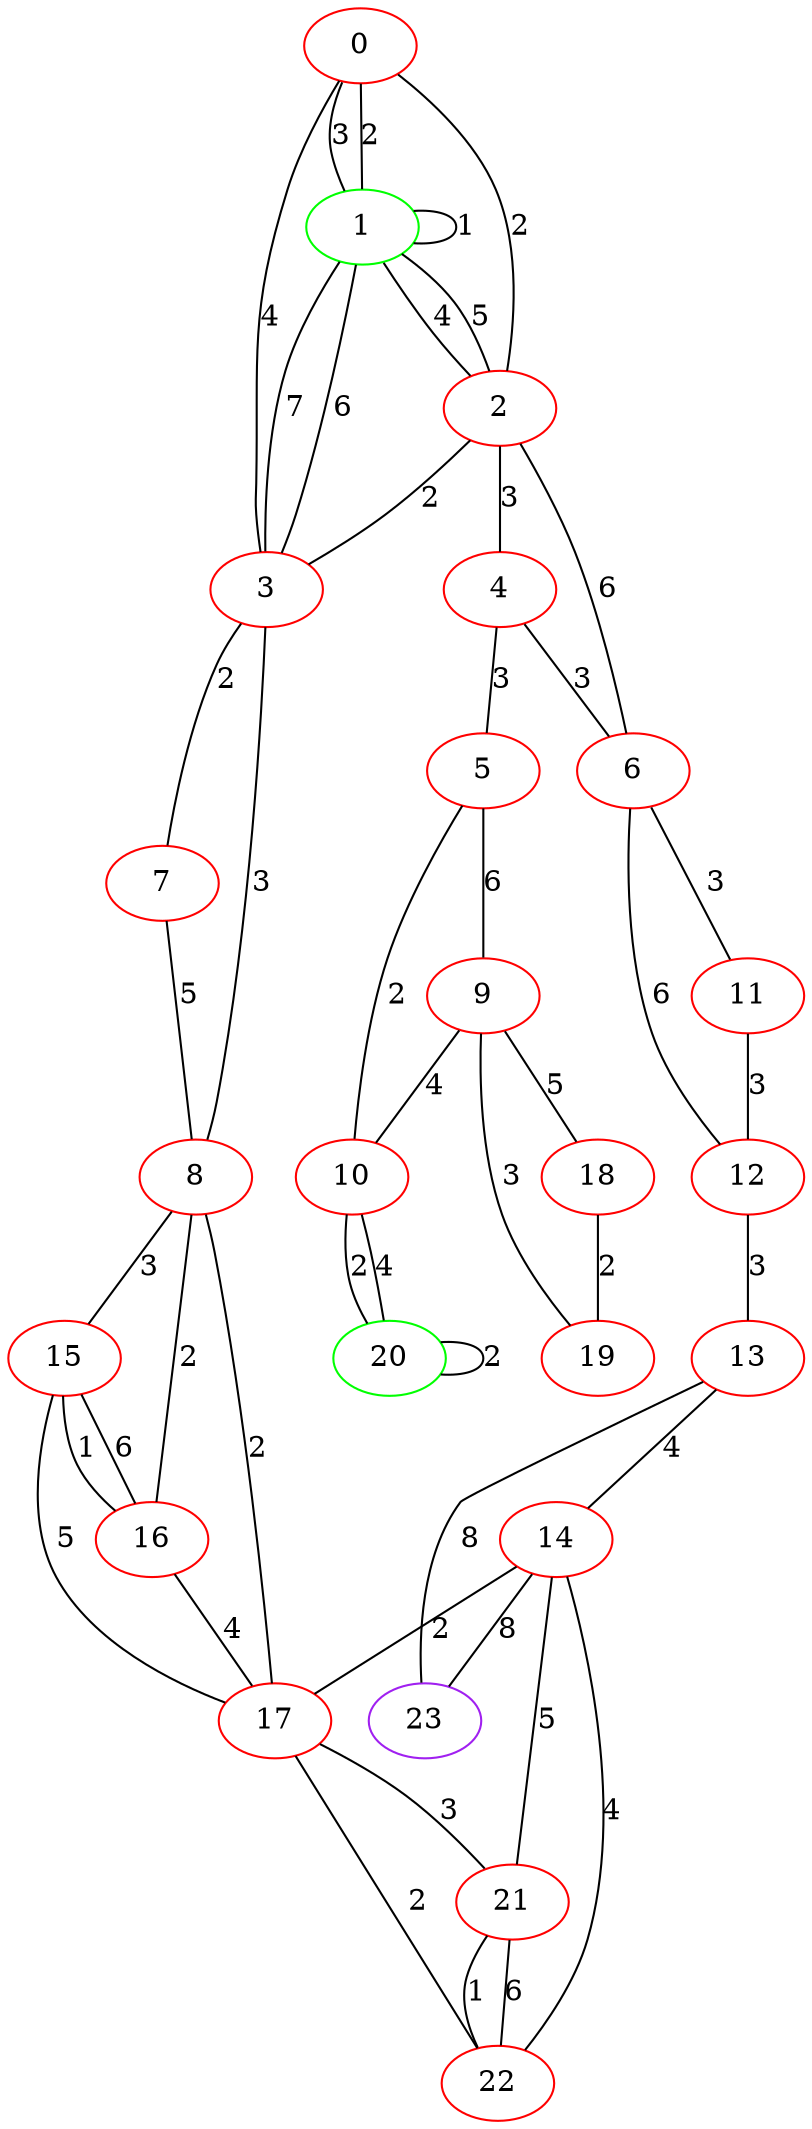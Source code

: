 graph "" {
0 [color=red, weight=1];
1 [color=green, weight=2];
2 [color=red, weight=1];
3 [color=red, weight=1];
4 [color=red, weight=1];
5 [color=red, weight=1];
6 [color=red, weight=1];
7 [color=red, weight=1];
8 [color=red, weight=1];
9 [color=red, weight=1];
10 [color=red, weight=1];
11 [color=red, weight=1];
12 [color=red, weight=1];
13 [color=red, weight=1];
14 [color=red, weight=1];
15 [color=red, weight=1];
16 [color=red, weight=1];
17 [color=red, weight=1];
18 [color=red, weight=1];
19 [color=red, weight=1];
20 [color=green, weight=2];
21 [color=red, weight=1];
22 [color=red, weight=1];
23 [color=purple, weight=4];
0 -- 1  [key=0, label=2];
0 -- 1  [key=1, label=3];
0 -- 2  [key=0, label=2];
0 -- 3  [key=0, label=4];
1 -- 1  [key=0, label=1];
1 -- 2  [key=0, label=4];
1 -- 2  [key=1, label=5];
1 -- 3  [key=0, label=6];
1 -- 3  [key=1, label=7];
2 -- 3  [key=0, label=2];
2 -- 4  [key=0, label=3];
2 -- 6  [key=0, label=6];
3 -- 8  [key=0, label=3];
3 -- 7  [key=0, label=2];
4 -- 5  [key=0, label=3];
4 -- 6  [key=0, label=3];
5 -- 9  [key=0, label=6];
5 -- 10  [key=0, label=2];
6 -- 12  [key=0, label=6];
6 -- 11  [key=0, label=3];
7 -- 8  [key=0, label=5];
8 -- 15  [key=0, label=3];
8 -- 16  [key=0, label=2];
8 -- 17  [key=0, label=2];
9 -- 19  [key=0, label=3];
9 -- 10  [key=0, label=4];
9 -- 18  [key=0, label=5];
10 -- 20  [key=0, label=2];
10 -- 20  [key=1, label=4];
11 -- 12  [key=0, label=3];
12 -- 13  [key=0, label=3];
13 -- 14  [key=0, label=4];
13 -- 23  [key=0, label=8];
14 -- 17  [key=0, label=2];
14 -- 23  [key=0, label=8];
14 -- 22  [key=0, label=4];
14 -- 21  [key=0, label=5];
15 -- 16  [key=0, label=1];
15 -- 16  [key=1, label=6];
15 -- 17  [key=0, label=5];
16 -- 17  [key=0, label=4];
17 -- 21  [key=0, label=3];
17 -- 22  [key=0, label=2];
18 -- 19  [key=0, label=2];
20 -- 20  [key=0, label=2];
21 -- 22  [key=0, label=1];
21 -- 22  [key=1, label=6];
}

